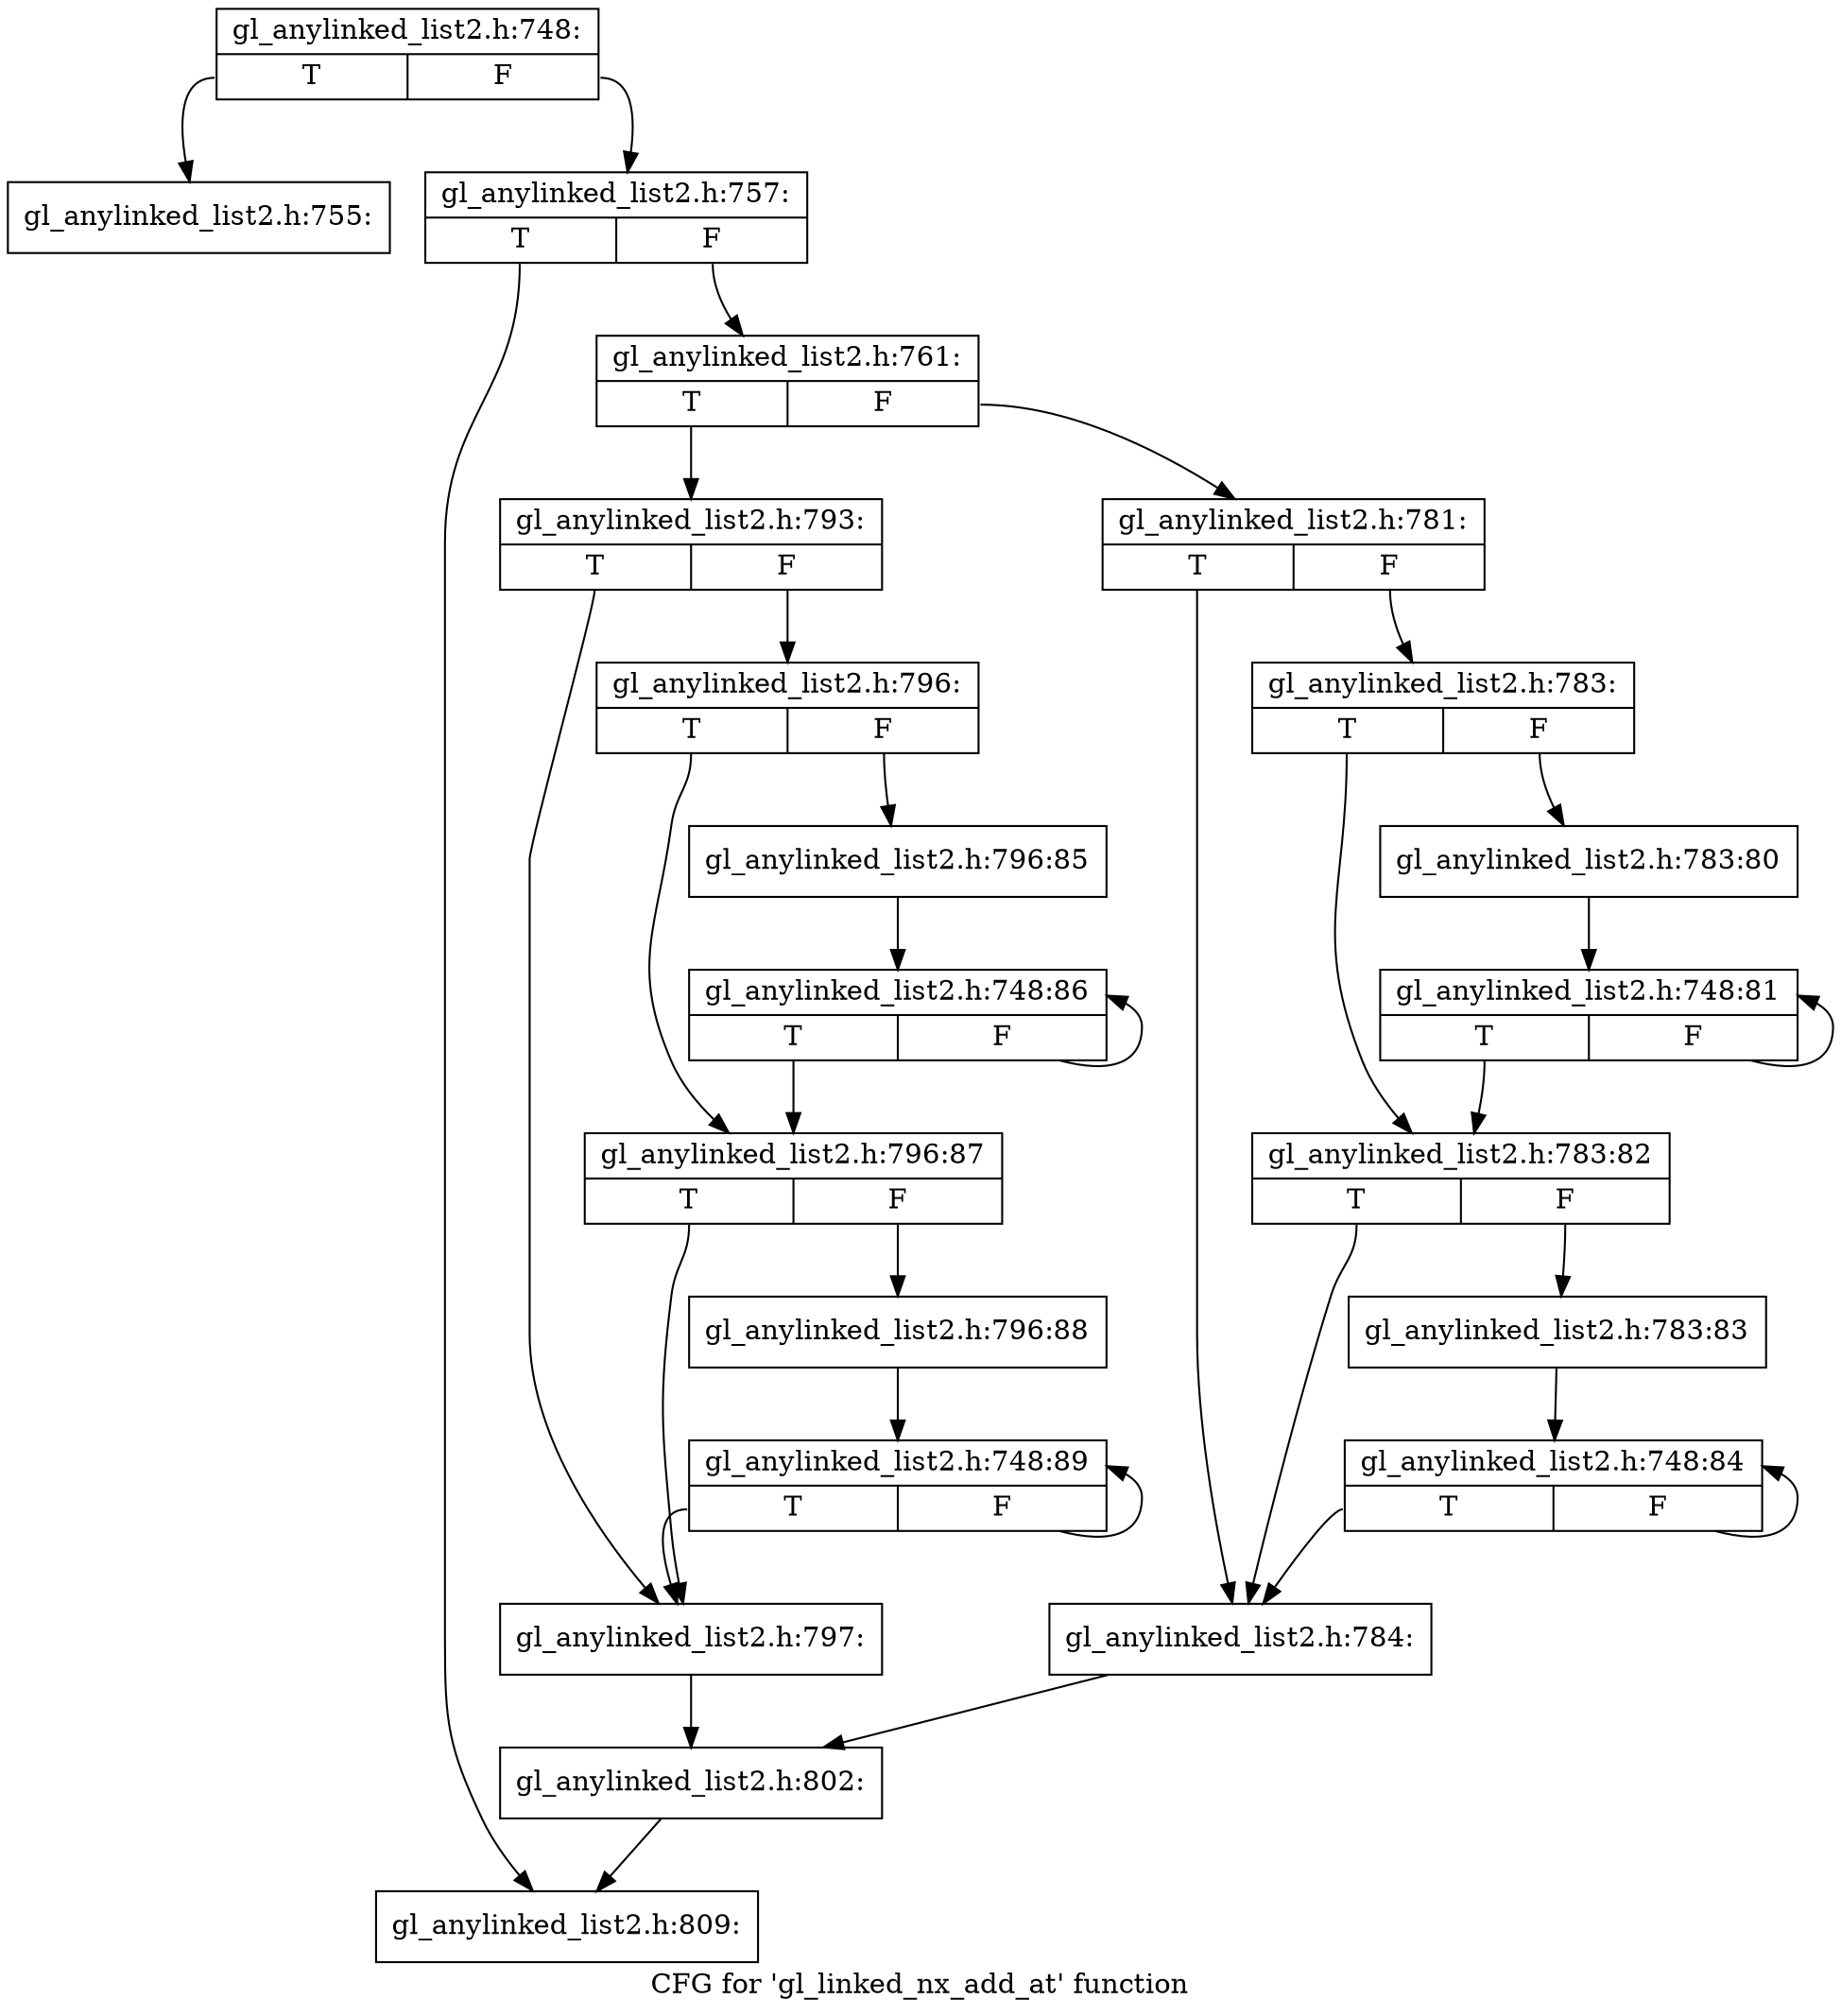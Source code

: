 digraph "CFG for 'gl_linked_nx_add_at' function" {
	label="CFG for 'gl_linked_nx_add_at' function";

	Node0xc740290 [shape=record,label="{gl_anylinked_list2.h:748:|{<s0>T|<s1>F}}"];
	Node0xc740290:s0 -> Node0xc745d90;
	Node0xc740290:s1 -> Node0xc745e00;
	Node0xc745d90 [shape=record,label="{gl_anylinked_list2.h:755:}"];
	Node0xc745e00 [shape=record,label="{gl_anylinked_list2.h:757:|{<s0>T|<s1>F}}"];
	Node0xc745e00:s0 -> Node0xc746b80;
	Node0xc745e00:s1 -> Node0xc7466c0;
	Node0xc7466c0 [shape=record,label="{gl_anylinked_list2.h:761:|{<s0>T|<s1>F}}"];
	Node0xc7466c0:s0 -> Node0xc747160;
	Node0xc7466c0:s1 -> Node0xc747080;
	Node0xc747080 [shape=record,label="{gl_anylinked_list2.h:781:|{<s0>T|<s1>F}}"];
	Node0xc747080:s0 -> Node0xc747e20;
	Node0xc747080:s1 -> Node0xc754e80;
	Node0xc754e80 [shape=record,label="{gl_anylinked_list2.h:783:|{<s0>T|<s1>F}}"];
	Node0xc754e80:s0 -> Node0xc88ede0;
	Node0xc754e80:s1 -> Node0xc88dc00;
	Node0xc88dc00 [shape=record,label="{gl_anylinked_list2.h:783:80}"];
	Node0xc88dc00 -> Node0xc7473b0;
	Node0xc7473b0 [shape=record,label="{gl_anylinked_list2.h:748:81|{<s0>T|<s1>F}}"];
	Node0xc7473b0:s0 -> Node0xc88ede0;
	Node0xc7473b0:s1 -> Node0xc7473b0;
	Node0xc88ede0 [shape=record,label="{gl_anylinked_list2.h:783:82|{<s0>T|<s1>F}}"];
	Node0xc88ede0:s0 -> Node0xc747e20;
	Node0xc88ede0:s1 -> Node0xc89c850;
	Node0xc89c850 [shape=record,label="{gl_anylinked_list2.h:783:83}"];
	Node0xc89c850 -> Node0xc7480e0;
	Node0xc7480e0 [shape=record,label="{gl_anylinked_list2.h:748:84|{<s0>T|<s1>F}}"];
	Node0xc7480e0:s0 -> Node0xc747e20;
	Node0xc7480e0:s1 -> Node0xc7480e0;
	Node0xc747e20 [shape=record,label="{gl_anylinked_list2.h:784:}"];
	Node0xc747e20 -> Node0xc7470f0;
	Node0xc747160 [shape=record,label="{gl_anylinked_list2.h:793:|{<s0>T|<s1>F}}"];
	Node0xc747160:s0 -> Node0xc74a220;
	Node0xc747160:s1 -> Node0xc723070;
	Node0xc723070 [shape=record,label="{gl_anylinked_list2.h:796:|{<s0>T|<s1>F}}"];
	Node0xc723070:s0 -> Node0xc73da30;
	Node0xc723070:s1 -> Node0xc73d9e0;
	Node0xc73d9e0 [shape=record,label="{gl_anylinked_list2.h:796:85}"];
	Node0xc73d9e0 -> Node0xc85baa0;
	Node0xc85baa0 [shape=record,label="{gl_anylinked_list2.h:748:86|{<s0>T|<s1>F}}"];
	Node0xc85baa0:s0 -> Node0xc73da30;
	Node0xc85baa0:s1 -> Node0xc85baa0;
	Node0xc73da30 [shape=record,label="{gl_anylinked_list2.h:796:87|{<s0>T|<s1>F}}"];
	Node0xc73da30:s0 -> Node0xc74a220;
	Node0xc73da30:s1 -> Node0xc891950;
	Node0xc891950 [shape=record,label="{gl_anylinked_list2.h:796:88}"];
	Node0xc891950 -> Node0xc74a500;
	Node0xc74a500 [shape=record,label="{gl_anylinked_list2.h:748:89|{<s0>T|<s1>F}}"];
	Node0xc74a500:s0 -> Node0xc74a220;
	Node0xc74a500:s1 -> Node0xc74a500;
	Node0xc74a220 [shape=record,label="{gl_anylinked_list2.h:797:}"];
	Node0xc74a220 -> Node0xc7470f0;
	Node0xc7470f0 [shape=record,label="{gl_anylinked_list2.h:802:}"];
	Node0xc7470f0 -> Node0xc746b80;
	Node0xc746b80 [shape=record,label="{gl_anylinked_list2.h:809:}"];
}
